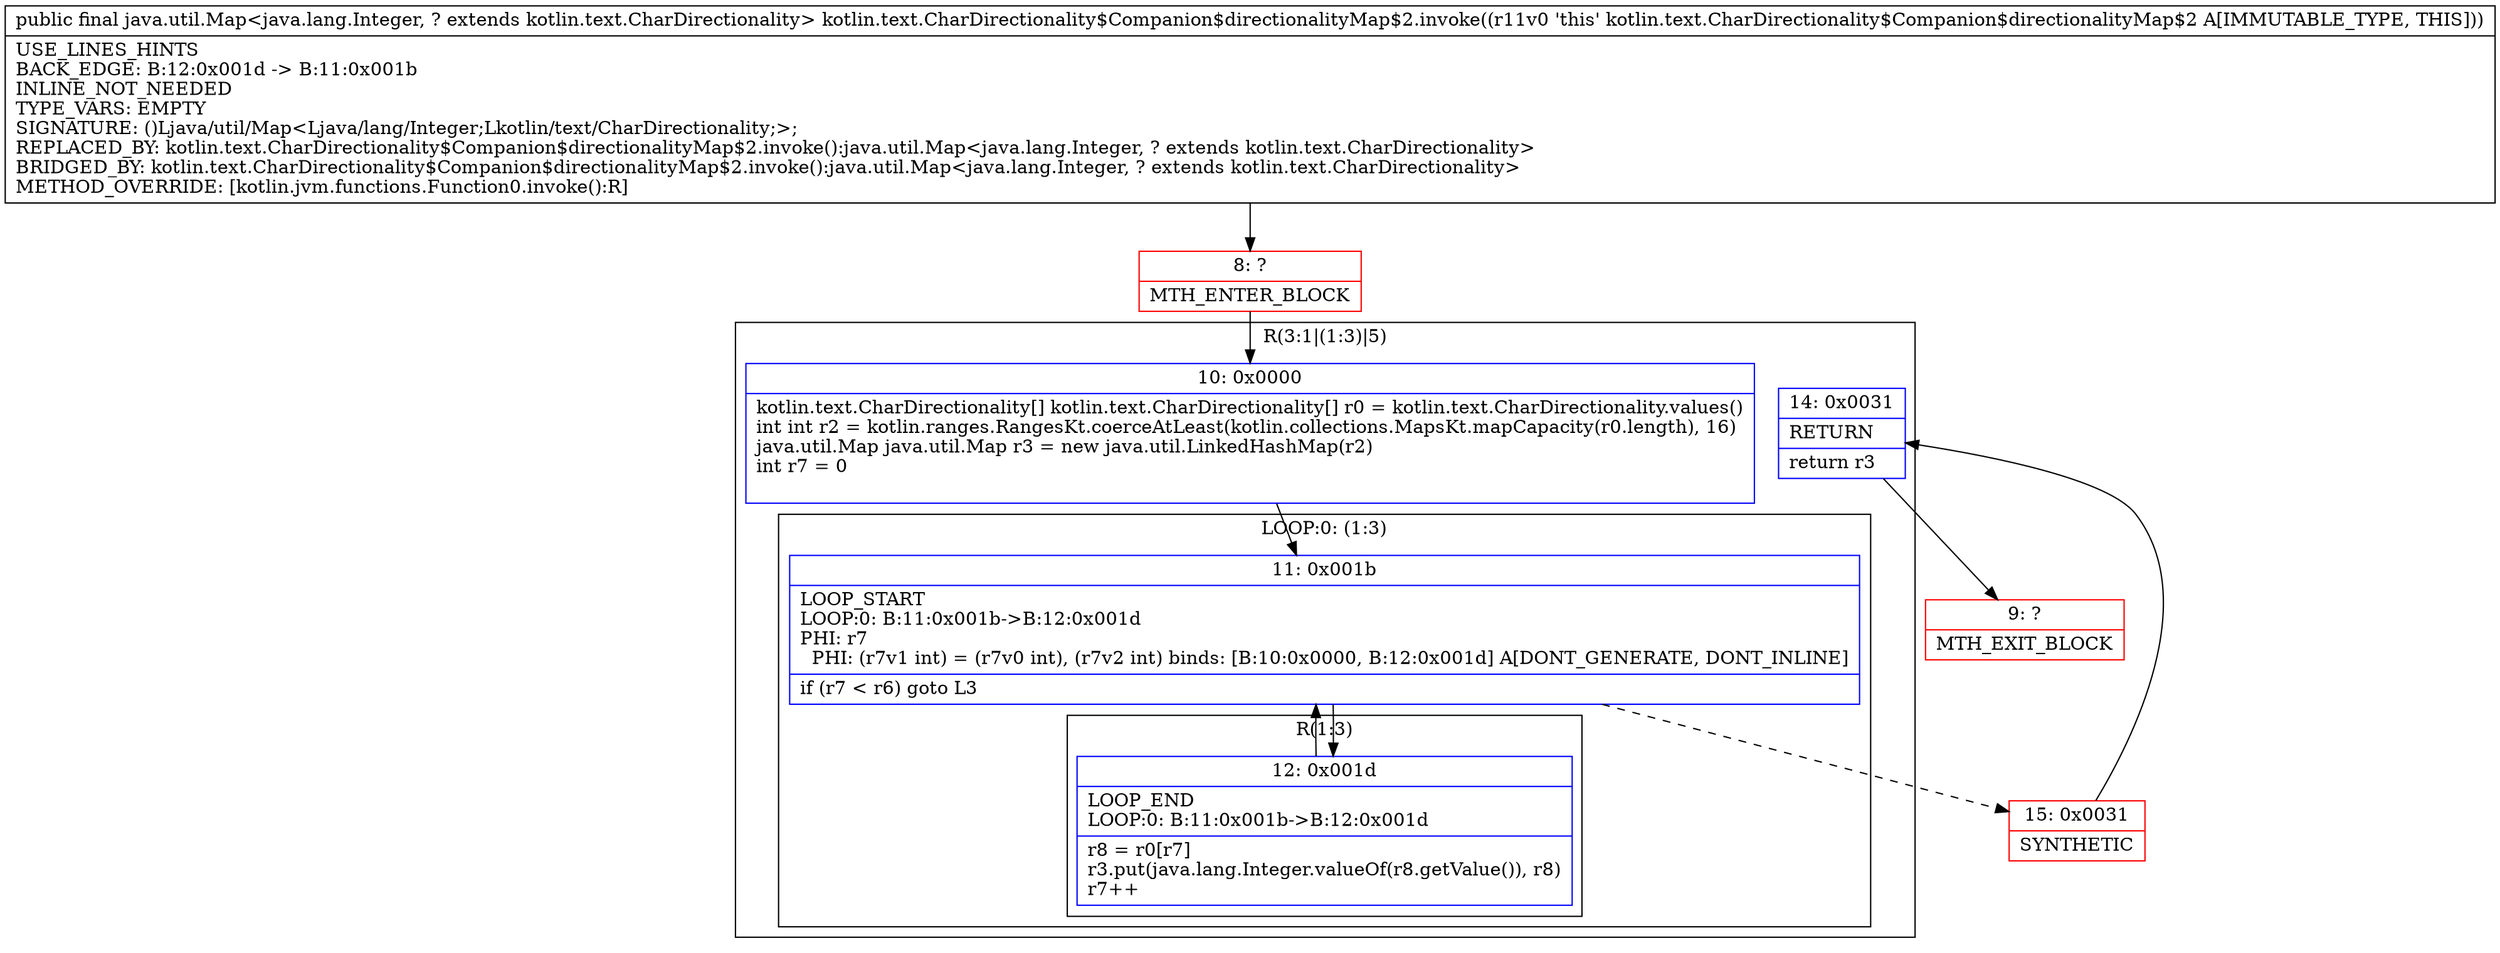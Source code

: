 digraph "CFG forkotlin.text.CharDirectionality$Companion$directionalityMap$2.invoke()Ljava\/util\/Map;" {
subgraph cluster_Region_1503229701 {
label = "R(3:1|(1:3)|5)";
node [shape=record,color=blue];
Node_10 [shape=record,label="{10\:\ 0x0000|kotlin.text.CharDirectionality[] kotlin.text.CharDirectionality[] r0 = kotlin.text.CharDirectionality.values()\lint int r2 = kotlin.ranges.RangesKt.coerceAtLeast(kotlin.collections.MapsKt.mapCapacity(r0.length), 16)\ljava.util.Map java.util.Map r3 = new java.util.LinkedHashMap(r2)\lint r7 = 0\l\l}"];
subgraph cluster_LoopRegion_1928066225 {
label = "LOOP:0: (1:3)";
node [shape=record,color=blue];
Node_11 [shape=record,label="{11\:\ 0x001b|LOOP_START\lLOOP:0: B:11:0x001b\-\>B:12:0x001d\lPHI: r7 \l  PHI: (r7v1 int) = (r7v0 int), (r7v2 int) binds: [B:10:0x0000, B:12:0x001d] A[DONT_GENERATE, DONT_INLINE]\l|if (r7 \< r6) goto L3\l}"];
subgraph cluster_Region_1233982338 {
label = "R(1:3)";
node [shape=record,color=blue];
Node_12 [shape=record,label="{12\:\ 0x001d|LOOP_END\lLOOP:0: B:11:0x001b\-\>B:12:0x001d\l|r8 = r0[r7]\lr3.put(java.lang.Integer.valueOf(r8.getValue()), r8)\lr7++\l}"];
}
}
Node_14 [shape=record,label="{14\:\ 0x0031|RETURN\l|return r3\l}"];
}
Node_8 [shape=record,color=red,label="{8\:\ ?|MTH_ENTER_BLOCK\l}"];
Node_15 [shape=record,color=red,label="{15\:\ 0x0031|SYNTHETIC\l}"];
Node_9 [shape=record,color=red,label="{9\:\ ?|MTH_EXIT_BLOCK\l}"];
MethodNode[shape=record,label="{public final java.util.Map\<java.lang.Integer, ? extends kotlin.text.CharDirectionality\> kotlin.text.CharDirectionality$Companion$directionalityMap$2.invoke((r11v0 'this' kotlin.text.CharDirectionality$Companion$directionalityMap$2 A[IMMUTABLE_TYPE, THIS]))  | USE_LINES_HINTS\lBACK_EDGE: B:12:0x001d \-\> B:11:0x001b\lINLINE_NOT_NEEDED\lTYPE_VARS: EMPTY\lSIGNATURE: ()Ljava\/util\/Map\<Ljava\/lang\/Integer;Lkotlin\/text\/CharDirectionality;\>;\lREPLACED_BY: kotlin.text.CharDirectionality$Companion$directionalityMap$2.invoke():java.util.Map\<java.lang.Integer, ? extends kotlin.text.CharDirectionality\>\lBRIDGED_BY: kotlin.text.CharDirectionality$Companion$directionalityMap$2.invoke():java.util.Map\<java.lang.Integer, ? extends kotlin.text.CharDirectionality\>\lMETHOD_OVERRIDE: [kotlin.jvm.functions.Function0.invoke():R]\l}"];
MethodNode -> Node_8;Node_10 -> Node_11;
Node_11 -> Node_12;
Node_11 -> Node_15[style=dashed];
Node_12 -> Node_11;
Node_14 -> Node_9;
Node_8 -> Node_10;
Node_15 -> Node_14;
}

